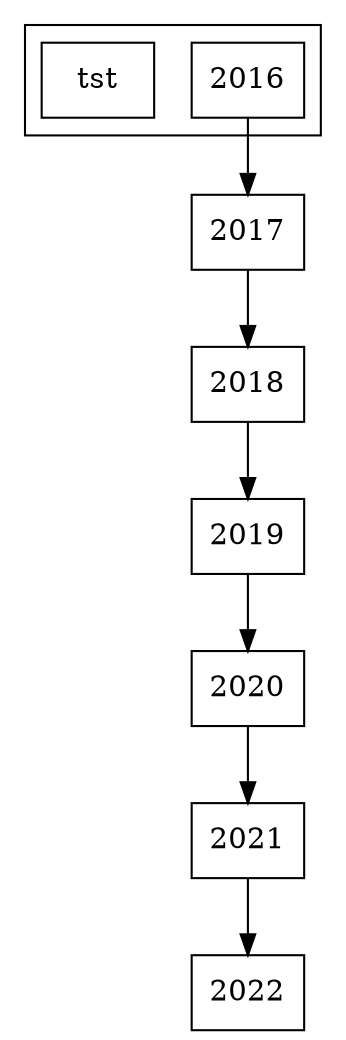 digraph D {
  node [shape=record];

y1 [label = "2016"]
y2 [label = "2017"]
y3 [label = "2018"]
y4 [label = "2019"]
y5 [label = "2020"]
y6 [label = "2021"]
y7 [label = "2022"]

tst [label="tst"]

  y1 -> y2;
  y2 -> y3;
  y3 -> y4;
  y4 -> y5;
  y5 -> y6;
  y6 -> y7;

  subgraph cluster_2016 {
  {rank=same y1 tst}
  }
}
